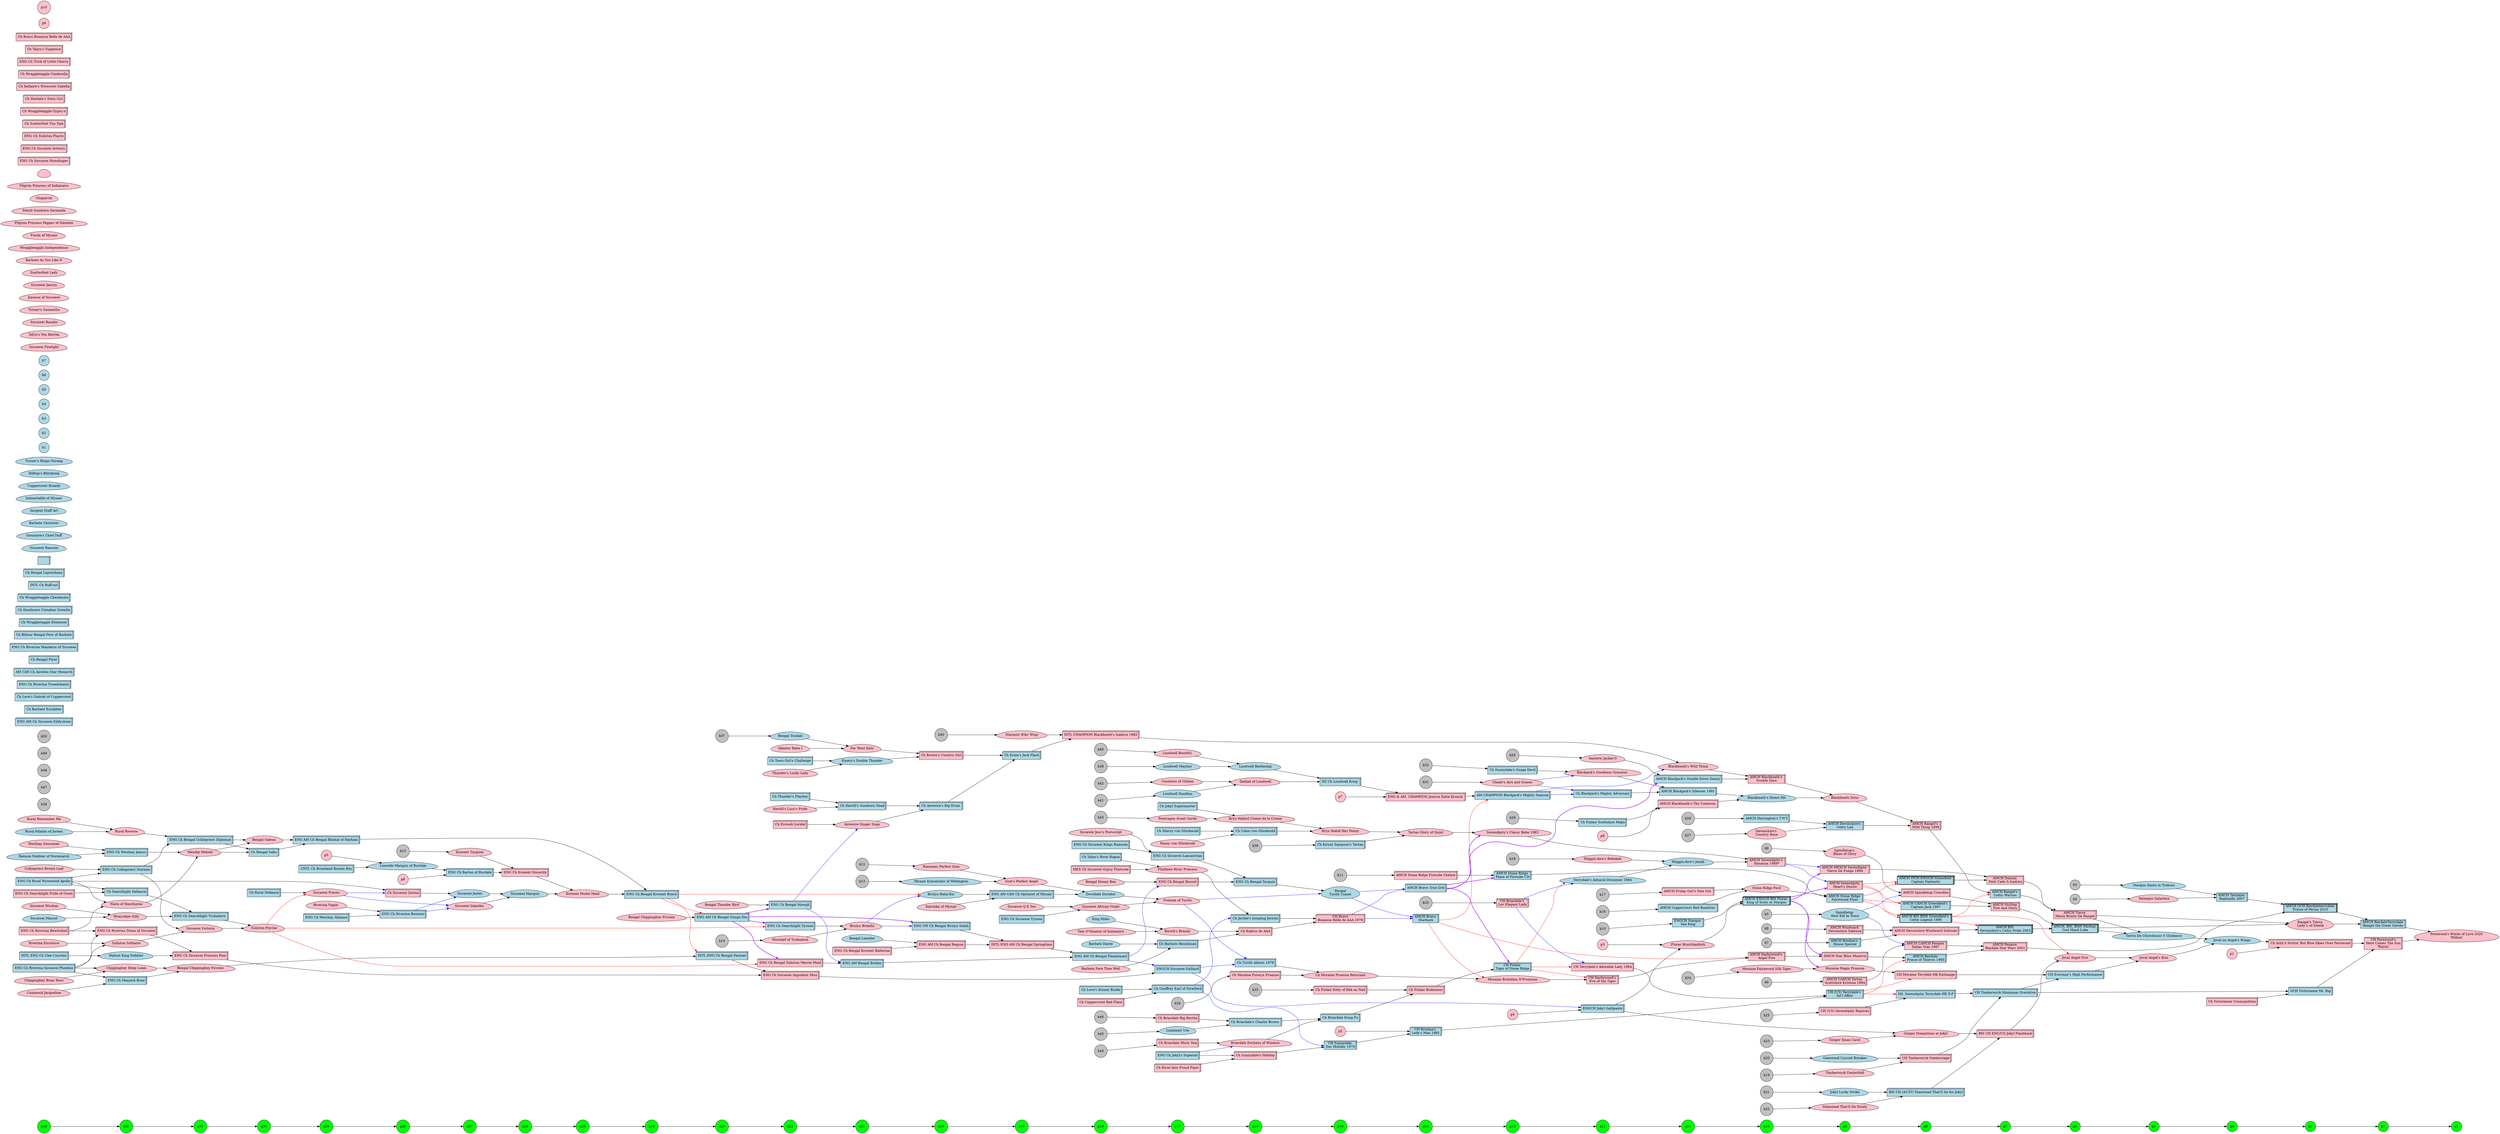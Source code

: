 # http://www.graphviz.org/content/cluster

digraph G {

rankdir=LR;


node [style = filled, fillcolor=green, shape = circle]
g1
g2
g3
g4
g5
g6
g7
g8
g9
g10
g11
g12
g13
g14
g15
g16
g17
g18
g19
g20
g21
g22
g23
g24
g25
g26
g27
g28
g29
g30
g31
g32
g33


node [style = filled, fillcolor=grey, shape=circle]
k3
k4
k5
k6
k7
k8
k9
k10
k11
k12
k13
k14
k15
k16
k17
k18
k19
k20
k21
k22
k23
k24
k25
k26
k27
k28
k29
k30
k31
k32
k33
k34
k35
k36
k37
k38
k39
k40
k41
k42
k43
k44
k45
k46
k47
k48
k49
k50


node [style = filled, fillcolor=lightblue, shape=box3d];

doc   [label="CH Sunnydale \nDoc Holiday 1975";];
tig   [label="CH Finlair \nTiger of Stone Ridge"];
sea   [label="ENGCH Stargus \nSea King"];
bravo [label="AMCH Bravo \nStarbuck"];
fame  [label="AMCH Stone Ridge \nFame of Fireside CD"];
scots [label="AMCH ENGCH BIS Florac \nKing of Scots at Stargus", style="filled,bold"];
tnt   [label="AMCH Harrington's T'N'T"];

man   [label="CH Brisline's \nLady's Man 1981"];
fly   [label="AMCH Stone Ridge \nFairewood Flyer"];
spec  [label="AMCH Brisline's \nHouse Special"];

lad [label="AMCH Devonshire's \nCeltic Lad"];

intl [label="CH (US) Terrydale's \nInt'l Affair"];
leg [label="AMCH BIS BISS Greenfield's \nCeltic Legend 1999", style="filled,bold"];

jack [label="AMCH CANCH Greenfield's \nCaptain Jack 1997"];
fan [label="AMCH ITCH ENGCH Greenfield \nCaptain Fantastic", style="filled,bold"];
thief [label="AMCH Reydale \nPrince of Thieves 1995"];
pride [label="AMCH BIS \nDevonshire's Celtic Pride 2003", style="filled,bold"];
war [label="AMCH Rangel's \nCeltic Warrior"];
raf [label="AMCH Tatinejos \nRaphaello 2007"];
luke [label="AMCH, BIS, BISS Stirling \nCool Hand Luke", style="filled,bold"];
prin [label="AMCH GCH Reydaleterrydale \nPrince of Persia 2010", style="filled,bold"];
gats [label="AMCH ReydaleTerrydale \nRangel the Great Gatsby"];

jer [label="Ch Jerilee's Jumping Jericho"];
earl [label="Ch Geoffrey Earl of Stratford"];
hench [label="Ch Barbate Henchman"];
pant [label="ENGCH Jokyl Gallipants"];
sic [label="ENGCH Siccawei Galliard"];
flam [label="ENG AM Ch Bengal Flamboyant"]
bul [label="ENG AM Bengal Buldeo"];

fast [label="INTL ENG Ch Bengal Fastnet"];
mow [label="ENG Ch Bengal Mowgli"];
sah [label="ENG SW Ch Bengal Brulyn Sahib"];
kres [label="ENG Ch Bengal Kresent Brave"];

gun [label="ENG AM Ch Bengal Gunga Din"];
blad [label="ENG AM Ch Bengal Bladud of Harham"];
briar [label="ENG Ch Mayjack Briar"];
cour [label="INTL ENG Ch Clee Courtier"];
mrbig [label="GCH Victorianne Mr. Big"];
pho [label="ENG Ch Riverina Siccawei Phoebus"];

grit [label="AMCH Bravo True Grit"];
tarq [label="ENG Ch Bengal Tarquin"];
lanc [label="ENG Ch Siccawei Lancastrian"];
ram [label="ENG Ch Siccawei Kings Ramsom"];
opt [label="ENG AM CAN Ch Optimist of Mynair"];
tyc [label="ENG Ch Siccawei Tycoon"];
ston [label="Ch Love's Stoney Burke"];
rrog [label="Ch Talyn's River Rogue"];
blad [label="ENG AM Ch Bengal Bladud of Harham"];
sabu [label="Ch Bengal Sabu"];


eddy [label="ENG AM Ch Siccawei Eddystone"];
chal [label="Ch Town Girl's Challenge"];
excal [label="Ch Barbate Excaliber"];
gabr [label="Ch Love's Gabriel of Coppercrest"];


styc [label="ENG Ch Searchlight Tycoon"];
dipl [label="ENG Ch Bengal Colliepriest Diplomat"];
bart [label="ENG Ch Barton of Burdale"];
stru [label="ENG Ch Searchlight Trubadore "];
storm [label="ENG Ch Colliepriest Stormer"];
wjam [label="ENG Ch Westhay Jamus"];
reun [label="ENG Ch Riverina Reunion"];
sdef [label="Ch Searchlight Defiance"];
apol [label="ENG Ch Rural Wyrewood Apollo"];
wall [label="ENG Ch Westhay Alliance"];
rdef [label="Ch Rural Defiance"];
bbon [label="CNTL Ch Brineland Bonnie Boy"];
tweed [label="ENG Ch Riverina Tweedsbairn"];

smon [label="AM CAN Ch Aireline Star Monarch"];
bfly [label="Ch Bengal Flyer"];
mand [label="ENG Ch Riverina Mandarin of Siccawei"];
fere [label="Ch Bilmar Bengal Fere of Barbate"];
eben [label="Ch Wraggletaggle Ebenezer"];
grem [label="Ch Dandyaire Cinnabar Gremlin"];
check [label="Ch Wraggletaggle Checkmate"];
ruffo [label="INTL Ch Ruff-out"];
lepr [label="Ch Bengal Leprechaun"];
rroad [label="AMCH Coppercrest Red Roadster "];


ksam [label="Ch Kiryat Sampson's Tartan"];
hper [label="CH Evermay's High Performance"];
maxo [label="CH Timberwyck Maximum Overdrive"];
serter [label="SH. Serendipity Terrydale HK X-F"];
that [label="BIS CH (AUST) Stanstead That'll Do for Jokyl"];
dddan [label="AMCH Blackjack's Double Down Danny"];
msam [label="AM CHAMPION Blackjack's Mighty Samson"];
ejfl [label="Ch Ernie's Jack Flash"];
bsil [label="AMCH Blackjack's Silencer 1991"];
bma [label="Ch Blackjack's Mighty Adversary"];
mako [label="Ch Finlair Scottshire Mako"];
odev [label="Ch Sunnydale's Osage Devil"];
jsup [label="ENG Ch Jokyl's Superior"];
abern [label="Ch Airewire's Big Ernie "];
sshad [label="Ch Hartill's Sundown Shad"];
lkrisp [label="NZ Ch Loudwell Krisp "];
kung [label="Ch Briardale Kung Fu"];
adonis [label="Ch Turith Adonis 1978"];
chbr [label="Ch Briardale's Charlie Brown "];
gluck [label="Ch Colon von Glückwold"];

thpl [label="Ch Thunder's Playboy"];
svgluck [label="Ch Sherry von Glückwold"];


jsupm [label="Ch Jokyl Supermaster"];
yyy [label=""];
yyy [label=""];
yyy [label=""];
yyy [label=""];

node [shape=egg]
hit   [label="Blackheath's Direct Hit"];
kid [label="Spindletop \nNew Kid In Town"];
dante [label="Stargus Dante in Treboss"];
comet [label="Bengal\nTurith Comet"];

nob [label="Walnut King Nobbler"];
lea [label="Bengal Leander"];
dict [label="Dovedale Dictator"];
bdan [label="Barbate Dante"];
hobo [label="King Hobo"];
baha [label="Brulyn Baha'dur"];

eyec [label="Mynair Eyecatcher of Wellington"];
sran [label="Siccawei Ransom"];
duff [label="Siouxaire's Chief Duff"];
chor [label="Barbate Chorister"];
staff [label="Sargent Staff Art"];

marq [label="Siccawei Marquis"];
jest [label="Siccawei Jester"];
marb [label="Lineside Marquis of Burdale"];
rpal [label="Rural Paladin of Joreen"];
nobb [label="Raimon Nobbler of Noremarsh"];
smasc [label="Siccawei Mascot"];
idom [label="Indomitable of Mynair"];
cbrand [label="Coppercrest Brandy"];
blitz [label="Hilltop's Blitzkrieg"];
roor [label="Turner's Ringo Oorang"];

jona [label="Waggin-Aire's Jonah"];
drum [label="Terrydale's Admiral Drummer 1984"];
awing [label="Joval on Angel's Wings"];
chub [label="Tierra De Churubusco Y Chubasco"];
cbrk [label="Gatewood Curcuit Breaker"];
jluck [label="Jokyl Lucky Strike"];
dblth [label="Emery's Double Thunder"];
btin [label="Bengal Tindale"];
lbat [label="Loudwell Battleship"];
lmay [label="Loudwell Mayboy"];
ldand [label="Loudwell Dandino"];
lute [label="Lionheart Ute"];
yyy [label=""];
yyy [label=""];
yyy [label=""];
yyy [label=""];
yyy [label=""];




node [shape=circle];
b1
b2
b3
b4
b5
b6
b7


node [fillcolor=pink shape=egg];

willow [label="Fernwood's Words of Love 2020\n'Willow'"];

flor [label="Florac Bruichladdich"];
ford [label="Stone Ridge Ford"];
rose [label="Devonshire's \nCountry Rose"];
blaze [label="Spindletop's \nBlaze of Glory"];
sirus [label="Blackheath Sirus"];
tat [label="Tatinejos Galactica"];
steel [label="Rangel's Tierra \nLady L of Steele"];
flin [label="Flintkote River Princess"];
brand [label="Borick's Brandy"];

fir [label="Bengal Chippinghey Fircone"];
thun [label="Bengal Thunder Bird"];
psy [label="Suliston Psyche"];
brim [label="Brulyn Brimful"];
mod [label="Kresent Model Maid"];
loam [label="Chippinghey Deep Loam"];
prel [label="Prelude of Turith"];
afr [label="Siccawei African Violet"];
jess [label="Siccawei Jess's Postscript"];
bee [label="Bengal Honey Bee"];
perf [label="Scat's Perfect Angel"];
qe2 [label="Siccawei Q E Too"];
well [label="Barbate Fare Thee Well"];
shan [label="Tam O'Shanter of Indianaire"];
cfir [label="Bengal Chippinghey Fircone"];
sal [label="Bengal Salena"];
trink [label="Katrinka of Mynair"];
gem [label="Ranmaeu Perfect Gem"];
misch [label="Mischief of Trubadore"];
melo [label="Mendip Melody"];
iol [label="Siccawei Iolanthe "];
tzyg [label="Kresent Tzygone"];
svic [label="Siccawei Victoria"];
rrev [label="Rural Reverie"];
noir [label="Noire of Hawthorne"];
pres [label="Siccawei Preses"];
wgil [label="Wraysdale Gilly"];
bleaf [label="Colliepriest Brown Leaf"];
remme [label="Rural Remember Me"];
souv [label="Westhay Souvenier"];
rvog [label="Riverina Vogue "];
cjack [label="Cummock Jacqueline"];
bros [label="Chippinghey Briar Rose"];

swisd [label="Siccawei Wisdom"];
ssoli [label="Suliston Solitaire"];
excl [label="Riverina Exculsive"];

sfire [label="Siccawei Firelight"];
betc [label="Talyn's You Betcha"];
sros [label="Siccawei Rosalie"];
tsam [label="Turner's Samantha"];
joy [label="Joyeuse of Siccawei"];
janr [label="Siccawei Janryn"];
slady [label="Scatterfoot Lady"];
asyo [label="Barbate As You Like It"];
wrind [label="Wraggletaggle Independence"];
fino [label="Finola of Mynair"];
ppep [label="Pilgrim Princess Pepper of Glenties"];
sund [label="Patsili Sundown Serenade"];
chap [label="Chaparral"];
pprin [label="Pilgrim Princess of Indianaire"];

babe [label="Serendipity's Classy Babe 1983"];
beka [label="Waggin-Aire's Rebekah"];

glorq [label="Tartan Glory of Quint"];
hey [label="Bryn Hafod Hey Penny"];
akiss [label="Joval Angel's Kiss"];

afire [label="Joval Angel Fire"];

cfold [label="Timberwyck Centerfold"];

mprom [label="Moraine Magic Promise"];
gdream [label="Ginger Dreamtime at Jokyl"];
nice [label="Stanstead That'll Do Nicely"];
xmas [label="Ginger Xmas Carol"];

silkt [label="Moraine Fairewood Silk Tiger"];
bwild [label="Blackheath's Wild Thing"];
jackio [label="Santeric Jackie-O"];

wwisp [label="Starmist Wilo' Wisp"];
ggrac [label="Blackjack's Goodness Gracious "];
agrac [label="Chado's Airs and Graces"];
blprom [label="Moraine Britelites N'Promises"];
mpr [label="Ch Moraine Promise Returned"];

agsnap [label="Airewire Ginger Snap"];
fwkat [label="Far West Katy"];
dwind [label="Briardale Duchess of Windsor"];
creme [label="Bryn Haford Creme de la Creme"];

hlucpr [label="Hartill's Lucy's Pride"];
sbab1 [label="Skeeter Babe I"];
thll [label="Thunder's Lucky Lady"];
deli [label="Delilah of Loudwell"];
lbout [label="Loudwell Boutiful "];
cchil [label="Countess of Chilam"];
fvgluck [label="Fanny von Glückwold"];
pag [label="Pentragon Avant Garde"];
xxx [label=""];
xxx [label=""];
xxx [label=""];
xxx [label=""];
xxx [label=""];
xxx [label=""];



node [shape=box3d]

lov [label="CH Briardale's \nLov Elegant Lady"];
eve [label="CH Darbywood's \nEve of the Tiger"];
dip [label="AMCH Serendipity's \nHosanna 1989*"];
dare [label="AMCH Blackheath's \nDouble Dare"];
ador [label="CH Terrydale's Adorable Lady 1984"];
ang  [label="ANCH Darbywood's \nAngel Fire"];
des [label="AMCH Serendipity \nHeart's Desire"];

sab [label="AMCH Windward \nDevonshire Sabrosa"];

bliss [label="AMCH Star Bliss Minerva"];
kris [label="AMCH CANCH Tartan \nScottshire Kristina 1994"];
wind [label="AMCH Devonshire Windward Solitude"];
cross [label="AMCH Spindletop Crossfire"];
wild [label="AMCH Rangel's \nWild Thing 1999"];
fuego [label="AMCH MEXCH Serendipity \nTierra De Fuego 1994"];
star [label="AMCH CANCH Penaire \nDallas Star 1997"];
glor [label="AMCH Stirling \nFire And Glory"];
sw [label="AMCH Penaire \nReydale Star Wars 2001"];
bon [label="AMCH Tierra \nMaria Bonita De Rangel"];
danz [label="AMCH Danzon \nDedi Cado A Isadora"];


rayna [label="CH Fernwood's\nHere Comes The Sun\n'Rayna'"];
cact [label="Ch Kaktus de AAA"];
bell [label="CH Bravo\nBonanza Belle de AAA 1979"];
imp [label="ENG Ch Siccawei Impudent Miss"];
spr [label="INTL ENG AM Ch Bengal Springtime"];

pam [label="ENG Ch Siccawei Princess Pam"];
maid [label="ENG Ch Bengal Suliston Merrie Maid"];
beg [label="ENG AM Ch Bengal Begum"];
dia [label="ENG Ch Riverina Diana of Siccawei"];
bal [label="ENG Ch Bengal Kresent Ballerina"];
bew [label="ENG Ch Riverina Bewitched"];

bsk [label="Ch Arily's Nuttin' But Blue Skies Over Fernwood"];

chel [label="AMCH Stone Ridge Fireside Chelsie"];
bisc [label="ENG Ch Bengal Biscuit"];
redf [label="Ch Coppercrest Red Flare"];
gyps [label="MEX Ch Siccawei Gypsy Flintcote"];
humd [label="ENG Ch Siccawei Humdinger"];
arte [label="ENG Ch Siccawei Artemis"];
sflay [label="ENG Ch Suliston Flayre"];
tita [label="Ch Scatterfoot Tim Tam"];
wgyp [label="Ch Wraggletaggle Gypsy-o"];
sinc [label="ENG Ch Kresent Sincerity"];
zari [label="Ch Siccawei Zarina"];
pgwen [label="ENG Ch Searchlight Pride of Gwen"];
htgirl [label="Ch Hatdale's Town Girl"];
wsab [label="Ch Dellaire's Wirecrest Sabella"];
cind [label="Ch Wraggletaggle Cinderella"];
lcher [label="ENG Ch Trick of Little Cherry"];
tupp [label="Ch Talyn's Tuppence"];


fgno [label="AMCH Friday Girl's Nite Out "];
bbel [label="Ch Bravo Bonanza Belle de AAA"];
fbod [label="Ch Finlair Bodacious"];
hkex [label="CH Moraine Terydale HK Exchange"];
jflash [label="BIS CH ENG/US Jokyl Flashback"];
cosie [label="Ch Victorianne Cosmopolitan"];
cent [label="CH Timberwyck Centerstage"];
rejo [label="CH (US) Serendipity Rejoices"];

bisa [label="INTL CHAMPION Blackheath's Isadora 1982"];
kkrun [label="ENG & AM. CHAMPION Jenirox Katie Krunch "];
bcon [label="AMCH Blackheath's The Contessa "];
shol [label="Ch Sunnydale's Holiday"];
ppip [label="Ch River-Aire Proud Piper"];
bcgirl [label="Ch Brown's Country Girl"];

kitrek [label="Ch Finlair Kitty of Rek en Nad"];
putprom [label="Ch Moraine Putwyn Promise"];
erow [label="Ch Erowah Lorelei"];
bmsea [label="Ch Briardale Misty Sea"];
bbberth [label="Ch Briardale Big Bertha"];
xxx [label=""];
xxx [label=""];
xxx [label=""];
xxx [label=""];
xxx [label=""];



node [shape=circle];
p1
p2
p3
p4
p5
p6
p7
p8
p9
p10

p1->bsk
k3->dante
k4->tat
k5->kid
k6->blaze
k7->spec
k8->sab
k9->kris
k10->sea
p3->flor
p4->pant


{gats, rayna}->willow
{mrbig, bsk}->rayna


{prin,steel}->gats

{raf,sw}->prin
{luke,bon}->{steel,chub}

{dante,tat}->raf
{thief,star}->sw
{pride,glor}->luke
{war,danz}->bon

intl->thief [color=red]
bliss->thief

kid->star [color=blue]
kris->star
leg->pride [color=red]
wind->pride

{jack,cross}->glor
leg->war [color=red]
wild->war

{fan,fuego}->danz


{man,ador}->intl
{ang}->bliss
{scots}->bliss [color=purple penwidth=2]


{fly,des}->{leg,jack,fan} [color=red]

{spec,sab}->wind
blaze->cross
kid->cross [color=blue]
{lad,sirus}->wild
{dip}->fuego [color=blue]
{scots}->fuego [color=purple penwidth=2]

{doc,p2}->man
tig->ador [color=red]
lov->ador [color=blue]

{sea,flor}->scots
bravo->ang [color=red]
eve->ang
{fame,ford}->{fly}
{dip}->des [color=blue]
scots->des [color=purple penwidth=2]
{tnt,rose}->lad
{hit,dare}->sirus
{comet,bell}->bravo [color=blue]
{jer,cact}->bell
earl->jer [color=blue]
flin->jer

{hench,brand}->cact
{pant}->flor

{sic}->pant  [color=blue]
flam->sic [color=blue]
imp->sic

{bul,spr}->flam
{fast,pam}->imp
maid->bul
mow->bul [color=blue]
{sah,beg}->spr
kres->{fast,gun,baha} [color=red]
fir->fast

{nob,dia}->pam
gun->{mow,maid,sah,styc} [color=purple penwidth=2]
thun->mow
psy->{maid,pres,styc} [color=red]

brim->sah [color=blue]

{lea,bal}->beg
{blad,mod}->kres
{briar,loam}->fir
{cour}->nob
{pho,bew}->dia
grit->fame [color=purple penwidth=2]
chel->fame


k11->chel
{comet,bell}->grit [color=blue]
tarq->comet
prel->comet [color=blue]
{lanc,bisc}->tarq
{dict,afr}->prel
{ram,jess}->lanc
flam->bisc [color=blue]
bee->bisc

{opt,perf}->dict
{tyc,qe2}->afr
{ston,redf}->earl
{rrog,gyps}->flin
{bdan,well}->hench
{hobo,shan}->brand
{cfir}->gun
{sabu,sal}->blad
{baha,trink}->opt
{eyec,gem}->perf
k12->gem
k13->eyec
brim->baha [color=blue]

{marq,sinc}->mod
{styc,misch}->brim
k14->misch
{dipl,melo}->sabu
{dipl,melo}->sal
{jest,iol}->marq
{bart,tzyg}->sinc
{stru,svic}->psy
{storm,rrev}->dipl
{wjam,noir}->melo
reun->{jest,iol} [color=blue]
zari->jest
pres->{iol,zari} [color=blue]
{marb,p8}->bart
{sdef,wgil}->stru
{apol,bleaf}->storm
{rpal,remme}->rrev
{nobb,souv}->wjam
{apol,bew}->noir
{wall,rvog}->reun
apol->zari

rdef->pres
{bbon,p5}->marb
k15->tzyg
{pho,cjack}->briar
{pho,bros}->loam
{apol,pgwen}->sdef
{smasc,swisd}->wgil
{storm,ssoli}->svic
{pho,excl}->ssoli
{rroad,fgno}->ford
{k16}->rroad
{k17}->fgno
{jona,babe}->dip
{drum,beka}->jona
grit->babe [color=purple penwidth=2]
glorq->babe

{ksam,hey}->glorq
tig->drum [color=red]
lov->drum [color=blue]
k18->beka
grit->tig [color=purple penwidth=2]
fbod->tig

{chub,akiss}->awing
{awing}->bsk
{hper,afire}->akiss
{maxo,hkex}->hper
leg->afire [color=red]
jflash->afire

{maxo,cosie}->mrbig
{serter,cent}->maxo
intl->serter [color=red]
rejo->serter

{cbrk,cfold}->cent
k19->cfold
k20->cbrk

intl->hkex [color=red]
mprom->hkex

{that,gdream}->jflash
{jluck,nice}->that
k21->jluck
k22->nice
{pant,xmas}->gdream
k23->xmas
scots->mprom [color=purple penwidth=2]
silkt->mprom
k24->silkt
k25->rejo
{dddan, bwild}->dare

grit->dddan [color=purple penwidth=2]
jackio->dddan

k26->jackio
msam->bwild [color=blue]
bisa->bwild

bravo->msam [color=red]
kkrun->msam


{ejfl,wwisp}->bisa
{bsil,bcon}->hit
{bma,ggrac}->bsil
{mako,p6}->bcon
{msam,agrac}->bma [color=blue]
odev->ggrac
agrac->ggrac [color=blue]

tig->eve [color=red]
blprom->eve

bravo->blprom  [color=red]
mpr->blprom

earl->doc [color=blue]
shol->doc

k27->rose
k28->tnt
jsup->shol [color=blue]
ppip->shol

k29->mako
{abern,bcgirl}->ejfl
k30->wwisp
k31->agrac
k32->odev
k33->lov
{sshad,agsnap}->abern
{dblth,fwkat}->bcgirl
{lkrisp,p7}->kkrun
{kung,kitrek}->fbod
{adonis,putprom}->mpr
{sic,prel}->adonis [color=blue]
k34->putprom
{chbr,dwind}->kung
k35->kitrek
{gluck,creme}->hey
k36->ksam
mow->agsnap [color=blue]
erow->agsnap

{thpl,hlucpr}->sshad
{btin,sbab1}->fwkat
k37->btin
{chal,thll}->dblth
{lbat,deli}->lkrisp
{lmay,lbout}->lbat
k39->lmay
k40->lbout
{ldand,cchil}->deli
k41->ldand
k42->cchil
{svgluck,fvgluck}->gluck
{jsupm,pag}->creme
k43->pag
jsup->dwind [color=blue]
bmsea->dwind

k44->bmsea
{lute,bbberth}->chbr
k45->lute
k46->bbberth

g33->g32->g31->g30
g30->g29->g28->g27->g26->g25->g24->g23->g22->g21->g20
g20->g19->g18->g17->g16->g15->g14->g13->g12->g11->g10
g10->g9->g8->g7->g6->g5->g4->g3->g2->g1

{rank = same; g1, willow, g1}
{rank = same; g2, gats, rayna}
{rank = same; g3, prin, bsk,steel,mrbig}
{rank = same; g4, cosie,awing,raf}
{rank = same; g5, akiss, chub}
{rank = same; g6,hper,bon,luke,afire}
{rank = same; g7, maxo,jflash}
{rank = same; g8, gdream,that}
{rank = same; g9, fuego}
{rank = same; g10, ang, ford, dare}
{rank = same; g11,  bwild,dddan}
{rank = same; g12, pant }

/* fill in missing g15 and up entries */
}
